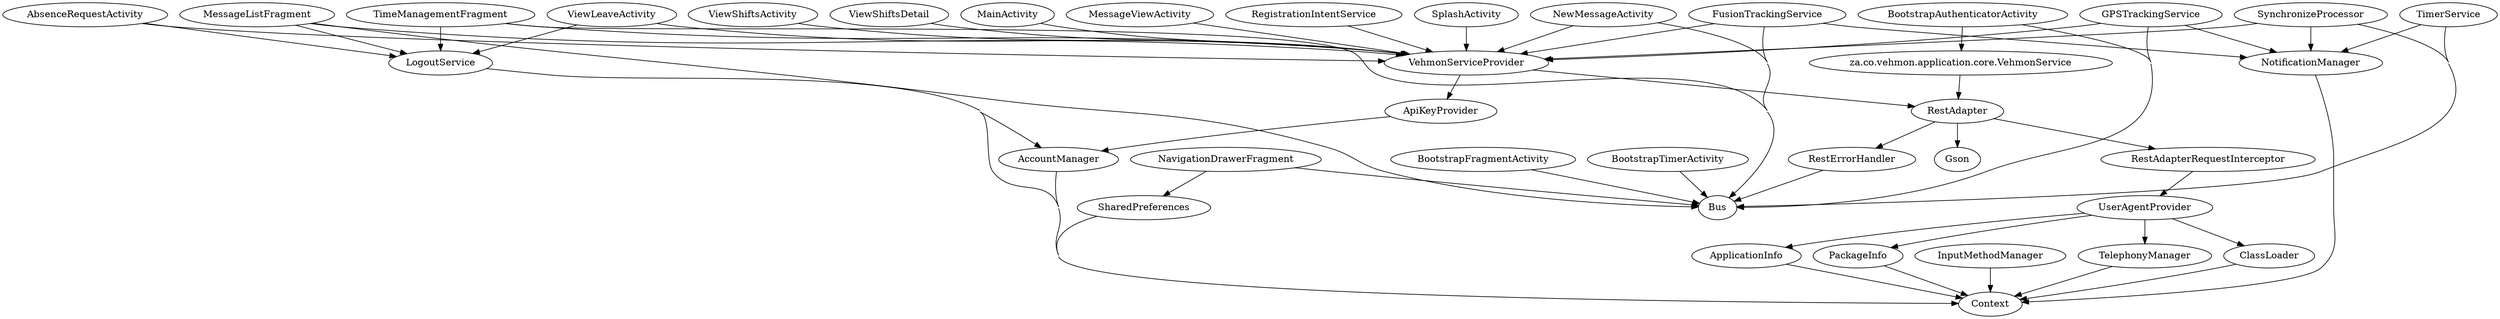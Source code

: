 digraph G1 {
  concentrate = true;
  AbsenceRequestActivity -> LogoutService;
  AbsenceRequestActivity -> VehmonServiceProvider;
  AccountManager -> Context;
  ApiKeyProvider -> AccountManager;
  ApplicationInfo -> Context;
  BootstrapAuthenticatorActivity -> Bus;
  n2 [label="za.co.vehmon.application.core.VehmonService"];
  BootstrapAuthenticatorActivity -> n2;
  BootstrapFragmentActivity -> Bus;
  BootstrapTimerActivity -> Bus;
  ClassLoader -> Context;
  FusionTrackingService -> Bus;
  FusionTrackingService -> VehmonServiceProvider;
  FusionTrackingService -> NotificationManager;
  GPSTrackingService -> Bus;
  GPSTrackingService -> VehmonServiceProvider;
  GPSTrackingService -> NotificationManager;
  InputMethodManager -> Context;
  LogoutService -> Context;
  LogoutService -> AccountManager;
  MainActivity -> VehmonServiceProvider;
  MessageListFragment -> Bus;
  MessageListFragment -> LogoutService;
  MessageListFragment -> VehmonServiceProvider;
  MessageViewActivity -> VehmonServiceProvider;
  NavigationDrawerFragment -> Bus;
  NavigationDrawerFragment -> SharedPreferences;
  NewMessageActivity -> Bus;
  NewMessageActivity -> VehmonServiceProvider;
  NotificationManager -> Context;
  PackageInfo -> Context;
  RegistrationIntentService -> VehmonServiceProvider;
  RestAdapter -> Gson;
  RestAdapter -> RestAdapterRequestInterceptor;
  RestAdapter -> RestErrorHandler;
  RestAdapterRequestInterceptor -> UserAgentProvider;
  RestErrorHandler -> Bus;
  SharedPreferences -> Context;
  SplashActivity -> VehmonServiceProvider;
  SynchronizeProcessor -> Bus;
  SynchronizeProcessor -> VehmonServiceProvider;
  SynchronizeProcessor -> NotificationManager;
  TelephonyManager -> Context;
  TimeManagementFragment -> Bus;
  TimeManagementFragment -> LogoutService;
  TimeManagementFragment -> VehmonServiceProvider;
  TimerService -> Bus;
  TimerService -> NotificationManager;
  UserAgentProvider -> ApplicationInfo;
  UserAgentProvider -> PackageInfo;
  UserAgentProvider -> TelephonyManager;
  UserAgentProvider -> ClassLoader;
  VehmonServiceProvider -> RestAdapter;
  VehmonServiceProvider -> ApiKeyProvider;
  ViewLeaveActivity -> LogoutService;
  ViewLeaveActivity -> VehmonServiceProvider;
  ViewShiftsActivity -> VehmonServiceProvider;
  ViewShiftsDetail -> VehmonServiceProvider;
  n2 -> RestAdapter;
}
